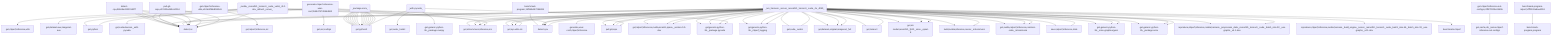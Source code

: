graph TD
    app-mlperf-inference,d775cac873ee4231_(_nvidia,_resnet50,_tensorrt,_cuda,_valid,_r5.0-dev_default,_server_) --> detect,os
    app-mlperf-inference,d775cac873ee4231_(_nvidia,_resnet50,_tensorrt,_cuda,_valid,_r5.0-dev_default,_server_) --> get,sys-utils-cm
    app-mlperf-inference,d775cac873ee4231_(_nvidia,_resnet50,_tensorrt,_cuda,_valid,_r5.0-dev_default,_server_) --> get,python
    app-mlperf-inference,d775cac873ee4231_(_nvidia,_resnet50,_tensorrt,_cuda,_valid,_r5.0-dev_default,_server_) --> get,mlcommons,inference,src
    pull-git-repo,c23132ed65c4421d --> detect,os
    app-mlperf-inference,d775cac873ee4231_(_nvidia,_resnet50,_tensorrt,_cuda,_valid,_r5.0-dev_default,_server_) --> pull,git,repo
    get-mlperf-inference-utils,e341e5f86d8342e5 --> get,mlperf,inference,src
    app-mlperf-inference,d775cac873ee4231_(_nvidia,_resnet50,_tensorrt,_cuda,_valid,_r5.0-dev_default,_server_) --> get,mlperf,inference,utils
    app-mlperf-inference,d775cac873ee4231_(_nvidia,_resnet50,_tensorrt,_cuda,_valid,_r5.0-dev_default,_server_) --> get,dataset-aux,imagenet-aux
    get-cuda-devices,7a3ede4d3558427a_(_with-pycuda_) --> get,cuda,_toolkit
    get-cuda-devices,7a3ede4d3558427a_(_with-pycuda_) --> get,python3
    get-generic-python-lib,94b62a682bc44791_(_package.pycuda_) --> get,python3
    get-cuda-devices,7a3ede4d3558427a_(_with-pycuda_) --> get,generic-python-lib,_package.pycuda
    get-generic-python-lib,94b62a682bc44791_(_package.numpy_) --> get,python3
    get-cuda-devices,7a3ede4d3558427a_(_with-pycuda_) --> get,generic-python-lib,_package.numpy
    app-mlperf-inference,d775cac873ee4231_(_nvidia,_resnet50,_tensorrt,_cuda,_valid,_r5.0-dev_default,_server_) --> get,cuda-devices,_with-pycuda
    app-mlperf-inference-nvidia,bc3b17fb430f4732_(_run_harness,_server,_resnet50,_tensorrt,_cuda,_rtx_4090_) --> detect,os
    detect-cpu,586c8a43320142f7 --> detect,os
    app-mlperf-inference-nvidia,bc3b17fb430f4732_(_run_harness,_server,_resnet50,_tensorrt,_cuda,_rtx_4090_) --> detect,cpu
    app-mlperf-inference-nvidia,bc3b17fb430f4732_(_run_harness,_server,_resnet50,_tensorrt,_cuda,_rtx_4090_) --> get,sys-utils-cm
    app-mlperf-inference-nvidia,bc3b17fb430f4732_(_run_harness,_server,_resnet50,_tensorrt,_cuda,_rtx_4090_) --> get,mlperf,inference,nvidia,scratch,space,_version.5.0-dev
    get-generic-python-lib,94b62a682bc44791_(_mlperf_logging_) --> get,python3
    app-mlperf-inference-nvidia,bc3b17fb430f4732_(_run_harness,_server,_resnet50,_tensorrt,_cuda,_rtx_4090_) --> get,generic-python-lib,_mlperf_logging
    app-mlperf-inference-nvidia,bc3b17fb430f4732_(_run_harness,_server,_resnet50,_tensorrt,_cuda,_rtx_4090_) --> get,dataset,original,imagenet,_full
    app-mlperf-inference-nvidia,bc3b17fb430f4732_(_run_harness,_server,_resnet50,_tensorrt,_cuda,_rtx_4090_) --> get,ml-model,resnet50,_fp32,_onnx,_opset-8
    app-mlperf-inference-nvidia,bc3b17fb430f4732_(_run_harness,_server,_resnet50,_tensorrt,_cuda,_rtx_4090_) --> get,mlcommons,inference,src
    app-mlperf-inference-nvidia,bc3b17fb430f4732_(_run_harness,_server,_resnet50,_tensorrt,_cuda,_rtx_4090_) --> get,nvidia,mlperf,inference,common-code,_mlcommons
    pull-git-repo,c23132ed65c4421d --> detect,os
    app-mlperf-inference-nvidia,bc3b17fb430f4732_(_run_harness,_server,_resnet50,_tensorrt,_cuda,_rtx_4090_) --> pull,git,repo
    generate-mlperf-inference-user-conf,3af4475745964b93 --> detect,os
    detect-cpu,586c8a43320142f7 --> detect,os
    generate-mlperf-inference-user-conf,3af4475745964b93 --> detect,cpu
    generate-mlperf-inference-user-conf,3af4475745964b93 --> get,python
    generate-mlperf-inference-user-conf,3af4475745964b93 --> get,mlcommons,inference,src
    get-mlperf-inference-sut-configs,c2fbf72009e2445b --> get,cache,dir,_name.mlperf-inference-sut-configs
    generate-mlperf-inference-user-conf,3af4475745964b93 --> get,sut,configs
    app-mlperf-inference-nvidia,bc3b17fb430f4732_(_run_harness,_server,_resnet50,_tensorrt,_cuda,_rtx_4090_) --> generate,user-conf,mlperf,inference
    get-generic-python-lib,94b62a682bc44791_(_package.pycuda_) --> get,python3
    app-mlperf-inference-nvidia,bc3b17fb430f4732_(_run_harness,_server,_resnet50,_tensorrt,_cuda,_rtx_4090_) --> get,generic-python-lib,_package.pycuda
    app-mlperf-inference-nvidia,bc3b17fb430f4732_(_run_harness,_server,_resnet50,_tensorrt,_cuda,_rtx_4090_) --> get,cuda,_cudnn
    app-mlperf-inference-nvidia,bc3b17fb430f4732_(_run_harness,_server,_resnet50,_tensorrt,_cuda,_rtx_4090_) --> get,tensorrt
    app-mlperf-inference-nvidia,bc3b17fb430f4732_(_run_harness,_server,_resnet50,_tensorrt,_cuda,_rtx_4090_) --> build,nvidia,inference,server,_mlcommons
    app-mlperf-inference-nvidia,bc3b17fb430f4732_(_build_engine,_server,_resnet50,_tensorrt,_cuda,_batch_size.64,_batch_size.32,_use-graphs,_v4.1-dev_) --> detect,os
    detect-cpu,586c8a43320142f7 --> detect,os
    app-mlperf-inference-nvidia,bc3b17fb430f4732_(_build_engine,_server,_resnet50,_tensorrt,_cuda,_batch_size.64,_batch_size.32,_use-graphs,_v4.1-dev_) --> detect,cpu
    app-mlperf-inference-nvidia,bc3b17fb430f4732_(_build_engine,_server,_resnet50,_tensorrt,_cuda,_batch_size.64,_batch_size.32,_use-graphs,_v4.1-dev_) --> get,sys-utils-cm
    app-mlperf-inference-nvidia,bc3b17fb430f4732_(_build_engine,_server,_resnet50,_tensorrt,_cuda,_batch_size.64,_batch_size.32,_use-graphs,_v4.1-dev_) --> get,mlperf,inference,nvidia,scratch,space,_version.5.0-dev
    get-generic-python-lib,94b62a682bc44791_(_mlperf_logging_) --> get,python3
    app-mlperf-inference-nvidia,bc3b17fb430f4732_(_build_engine,_server,_resnet50,_tensorrt,_cuda,_batch_size.64,_batch_size.32,_use-graphs,_v4.1-dev_) --> get,generic-python-lib,_mlperf_logging
    app-mlperf-inference-nvidia,bc3b17fb430f4732_(_build_engine,_server,_resnet50,_tensorrt,_cuda,_batch_size.64,_batch_size.32,_use-graphs,_v4.1-dev_) --> get,dataset,original,imagenet,_full
    app-mlperf-inference-nvidia,bc3b17fb430f4732_(_build_engine,_server,_resnet50,_tensorrt,_cuda,_batch_size.64,_batch_size.32,_use-graphs,_v4.1-dev_) --> get,ml-model,resnet50,_fp32,_onnx,_opset-8
    app-mlperf-inference-nvidia,bc3b17fb430f4732_(_build_engine,_server,_resnet50,_tensorrt,_cuda,_batch_size.64,_batch_size.32,_use-graphs,_v4.1-dev_) --> get,mlcommons,inference,src
    app-mlperf-inference-nvidia,bc3b17fb430f4732_(_build_engine,_server,_resnet50,_tensorrt,_cuda,_batch_size.64,_batch_size.32,_use-graphs,_v4.1-dev_) --> get,nvidia,mlperf,inference,common-code,_mlcommons
    pull-git-repo,c23132ed65c4421d --> detect,os
    app-mlperf-inference-nvidia,bc3b17fb430f4732_(_build_engine,_server,_resnet50,_tensorrt,_cuda,_batch_size.64,_batch_size.32,_use-graphs,_v4.1-dev_) --> pull,git,repo
    get-generic-python-lib,94b62a682bc44791_(_package.pycuda_) --> get,python3
    app-mlperf-inference-nvidia,bc3b17fb430f4732_(_build_engine,_server,_resnet50,_tensorrt,_cuda,_batch_size.64,_batch_size.32,_use-graphs,_v4.1-dev_) --> get,generic-python-lib,_package.pycuda
    app-mlperf-inference-nvidia,bc3b17fb430f4732_(_build_engine,_server,_resnet50,_tensorrt,_cuda,_batch_size.64,_batch_size.32,_use-graphs,_v4.1-dev_) --> get,cuda,_cudnn
    app-mlperf-inference-nvidia,bc3b17fb430f4732_(_build_engine,_server,_resnet50,_tensorrt,_cuda,_batch_size.64,_batch_size.32,_use-graphs,_v4.1-dev_) --> get,tensorrt
    app-mlperf-inference-nvidia,bc3b17fb430f4732_(_build_engine,_server,_resnet50,_tensorrt,_cuda,_batch_size.64,_batch_size.32,_use-graphs,_v4.1-dev_) --> build,nvidia,inference,server,_mlcommons
    app-mlperf-inference-nvidia,bc3b17fb430f4732_(_preprocess_data,_resnet50,_tensorrt,_cuda,_batch_size.32,_use-graphs,_v4.1-dev_) --> detect,os
    detect-cpu,586c8a43320142f7 --> detect,os
    app-mlperf-inference-nvidia,bc3b17fb430f4732_(_preprocess_data,_resnet50,_tensorrt,_cuda,_batch_size.32,_use-graphs,_v4.1-dev_) --> detect,cpu
    app-mlperf-inference-nvidia,bc3b17fb430f4732_(_preprocess_data,_resnet50,_tensorrt,_cuda,_batch_size.32,_use-graphs,_v4.1-dev_) --> get,sys-utils-cm
    app-mlperf-inference-nvidia,bc3b17fb430f4732_(_preprocess_data,_resnet50,_tensorrt,_cuda,_batch_size.32,_use-graphs,_v4.1-dev_) --> get,mlperf,inference,nvidia,scratch,space,_version.5.0-dev
    get-generic-python-lib,94b62a682bc44791_(_mlperf_logging_) --> get,python3
    app-mlperf-inference-nvidia,bc3b17fb430f4732_(_preprocess_data,_resnet50,_tensorrt,_cuda,_batch_size.32,_use-graphs,_v4.1-dev_) --> get,generic-python-lib,_mlperf_logging
    app-mlperf-inference-nvidia,bc3b17fb430f4732_(_preprocess_data,_resnet50,_tensorrt,_cuda,_batch_size.32,_use-graphs,_v4.1-dev_) --> get,dataset,original,imagenet,_full
    app-mlperf-inference-nvidia,bc3b17fb430f4732_(_preprocess_data,_resnet50,_tensorrt,_cuda,_batch_size.32,_use-graphs,_v4.1-dev_) --> get,ml-model,resnet50,_fp32,_onnx,_opset-8
    app-mlperf-inference-nvidia,bc3b17fb430f4732_(_preprocess_data,_resnet50,_tensorrt,_cuda,_batch_size.32,_use-graphs,_v4.1-dev_) --> get,mlcommons,inference,src
    app-mlperf-inference-nvidia,bc3b17fb430f4732_(_preprocess_data,_resnet50,_tensorrt,_cuda,_batch_size.32,_use-graphs,_v4.1-dev_) --> get,nvidia,mlperf,inference,common-code,_mlcommons
    pull-git-repo,c23132ed65c4421d --> detect,os
    app-mlperf-inference-nvidia,bc3b17fb430f4732_(_preprocess_data,_resnet50,_tensorrt,_cuda,_batch_size.32,_use-graphs,_v4.1-dev_) --> pull,git,repo
    get-generic-python-lib,94b62a682bc44791_(_package.pycuda_) --> get,python3
    app-mlperf-inference-nvidia,bc3b17fb430f4732_(_preprocess_data,_resnet50,_tensorrt,_cuda,_batch_size.32,_use-graphs,_v4.1-dev_) --> get,generic-python-lib,_package.pycuda
    get-generic-python-lib,94b62a682bc44791_(_onnx-graphsurgeon_) --> get,python3
    app-mlperf-inference-nvidia,bc3b17fb430f4732_(_preprocess_data,_resnet50,_tensorrt,_cuda,_batch_size.32,_use-graphs,_v4.1-dev_) --> get,generic-python-lib,_onnx-graphsurgeon
    get-generic-python-lib,94b62a682bc44791_(_package.onnx_) --> get,python3
    app-mlperf-inference-nvidia,bc3b17fb430f4732_(_preprocess_data,_resnet50,_tensorrt,_cuda,_batch_size.32,_use-graphs,_v4.1-dev_) --> get,generic-python-lib,_package.onnx
    app-mlperf-inference-nvidia,bc3b17fb430f4732_(_preprocess_data,_resnet50,_tensorrt,_cuda,_batch_size.32,_use-graphs,_v4.1-dev_) --> save,mlperf,inference,state
    app-mlperf-inference-nvidia,bc3b17fb430f4732_(_build_engine,_server,_resnet50,_tensorrt,_cuda,_batch_size.64,_batch_size.32,_use-graphs,_v4.1-dev_) --> reproduce,mlperf,inference,nvidia,harness,_preprocess_data,_resnet50,_tensorrt,_cuda,_batch_size.32,_use-graphs,_v4.1-dev
    get-generic-python-lib,94b62a682bc44791_(_onnx-graphsurgeon_) --> get,python3
    app-mlperf-inference-nvidia,bc3b17fb430f4732_(_build_engine,_server,_resnet50,_tensorrt,_cuda,_batch_size.64,_batch_size.32,_use-graphs,_v4.1-dev_) --> get,generic-python-lib,_onnx-graphsurgeon
    get-generic-python-lib,94b62a682bc44791_(_package.onnx_) --> get,python3
    app-mlperf-inference-nvidia,bc3b17fb430f4732_(_build_engine,_server,_resnet50,_tensorrt,_cuda,_batch_size.64,_batch_size.32,_use-graphs,_v4.1-dev_) --> get,generic-python-lib,_package.onnx
    app-mlperf-inference-nvidia,bc3b17fb430f4732_(_build_engine,_server,_resnet50,_tensorrt,_cuda,_batch_size.64,_batch_size.32,_use-graphs,_v4.1-dev_) --> save,mlperf,inference,state
    app-mlperf-inference-nvidia,bc3b17fb430f4732_(_run_harness,_server,_resnet50,_tensorrt,_cuda,_rtx_4090_) --> reproduce,mlperf,inference,nvidia,harness,_build_engine,_server,_resnet50,_tensorrt,_cuda,_batch_size.64,_batch_size.32,_use-graphs,_v4.1-dev
    app-mlperf-inference-nvidia,bc3b17fb430f4732_(_run_harness,_server,_resnet50,_tensorrt,_cuda,_rtx_4090_) --> reproduce,mlperf,inference,nvidia,harness,_preprocess_data,_resnet50,_tensorrt,_cuda,_batch_size.32,_use-graphs,_v4.1-dev
    get-generic-python-lib,94b62a682bc44791_(_onnx-graphsurgeon_) --> get,python3
    app-mlperf-inference-nvidia,bc3b17fb430f4732_(_run_harness,_server,_resnet50,_tensorrt,_cuda,_rtx_4090_) --> get,generic-python-lib,_onnx-graphsurgeon
    get-generic-python-lib,94b62a682bc44791_(_package.onnx_) --> get,python3
    app-mlperf-inference-nvidia,bc3b17fb430f4732_(_run_harness,_server,_resnet50,_tensorrt,_cuda,_rtx_4090_) --> get,generic-python-lib,_package.onnx
    detect-cpu,586c8a43320142f7 --> detect,os
    benchmark-program,19f369ef47084895 --> detect,cpu
    benchmark-program-mlperf,cfff0132a8aa4018 --> benchmark-program,program
    app-mlperf-inference-nvidia,bc3b17fb430f4732_(_run_harness,_server,_resnet50,_tensorrt,_cuda,_rtx_4090_) --> benchmark-mlperf